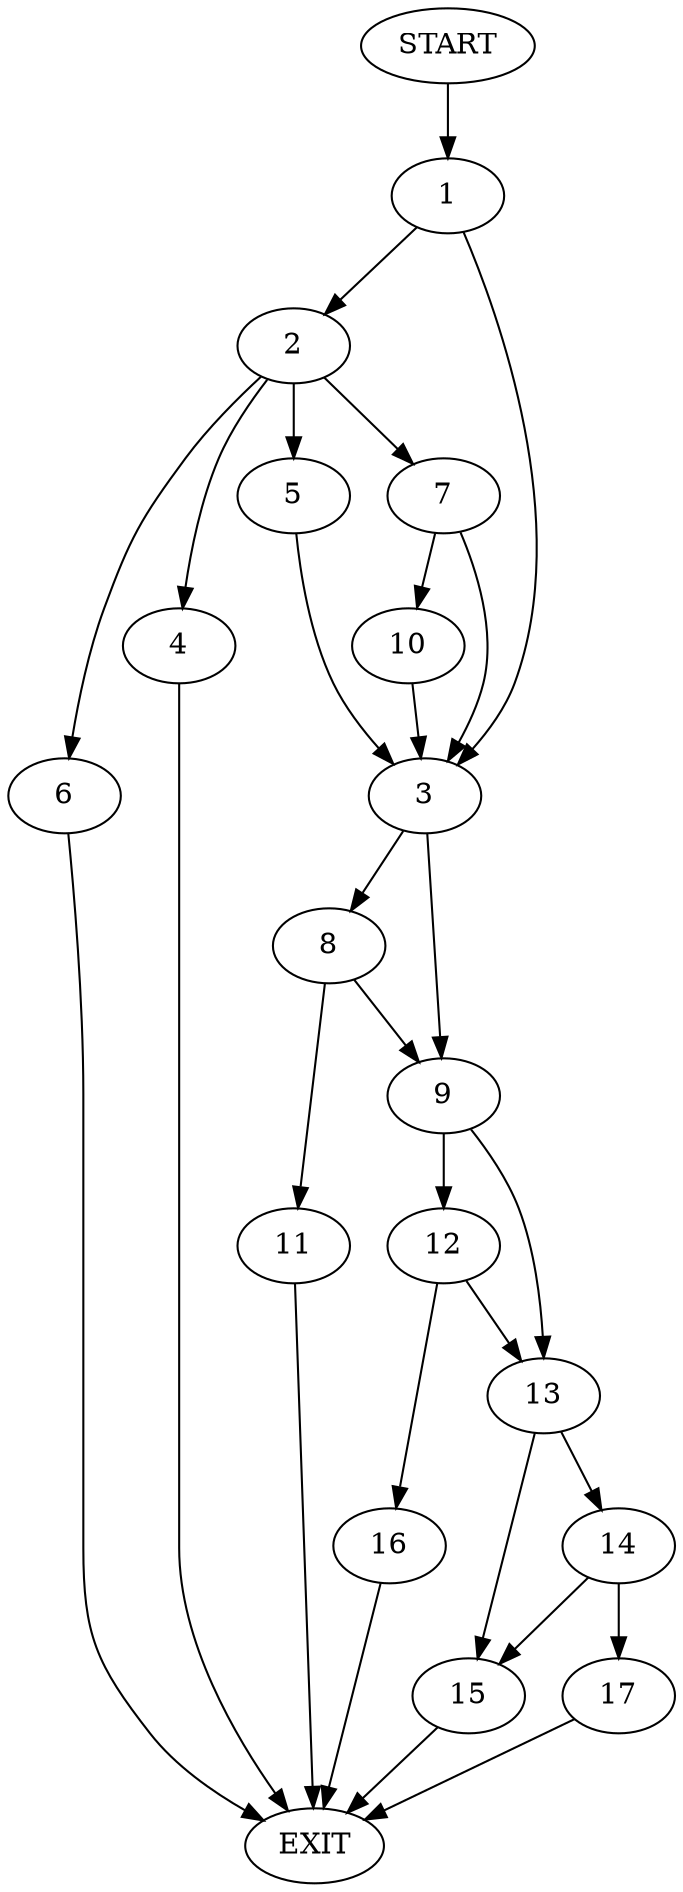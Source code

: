 digraph {
0 [label="START"]
18 [label="EXIT"]
0 -> 1
1 -> 2
1 -> 3
2 -> 4
2 -> 5
2 -> 6
2 -> 7
3 -> 8
3 -> 9
4 -> 18
6 -> 18
7 -> 10
7 -> 3
5 -> 3
10 -> 3
8 -> 9
8 -> 11
9 -> 12
9 -> 13
11 -> 18
13 -> 14
13 -> 15
12 -> 13
12 -> 16
16 -> 18
14 -> 17
14 -> 15
15 -> 18
17 -> 18
}
